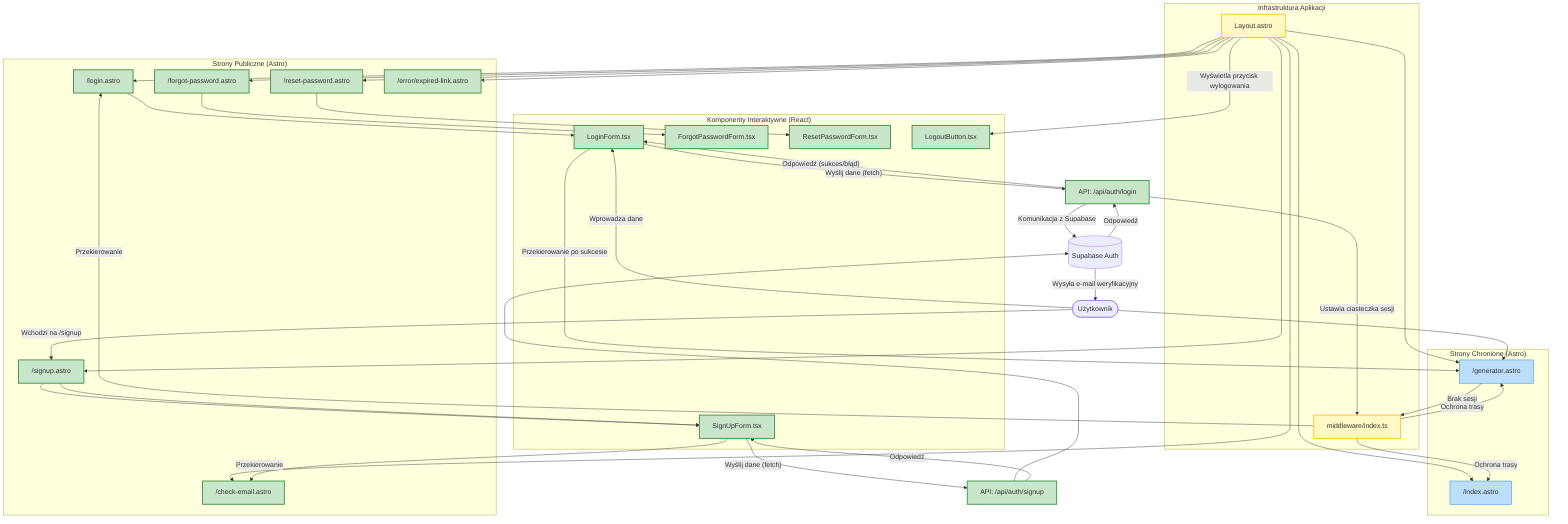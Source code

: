flowchart TD
    classDef new fill:#c8e6c9,stroke:#388e3c,stroke-width:2px;
    classDef modified fill:#fff9c4,stroke:#fbc02d,stroke-width:2px;
    classDef page fill:#bbdefb,stroke:#1976d2;
    classDef component fill:#f8bbd0,stroke:#c2185b;
    classDef layout fill:#e1bee7,stroke:#7b1fa2;
    classDef middleware fill:#b2dfdb,stroke:#00796b;

    subgraph "Strony Publiczne (Astro)"
        direction LR
        P_Login["/login.astro"]:::page
        P_Signup["/signup.astro"]:::page
        P_ForgotPassword["/forgot-password.astro"]:::page
        P_ResetPassword["/reset-password.astro"]:::page
        P_CheckEmail["/check-email.astro"]:::page
        P_Error["/error/expired-link.astro"]:::page
    end

    subgraph "Komponenty Interaktywne (React)"
        direction LR
        C_LoginForm["LoginForm.tsx"]:::component
        C_SignUpForm["SignUpForm.tsx"]:::component
        C_ForgotPasswordForm["ForgotPasswordForm.tsx"]:::component
        C_ResetPasswordForm["ResetPasswordForm.tsx"]:::component
        C_LogoutButton["LogoutButton.tsx"]:::component
    end

    subgraph "Strony Chronione (Astro)"
        P_Generator["/generator.astro"]:::page
        P_Index["/index.astro"]:::page
    end

    subgraph "Infrastruktura Aplikacji"
        L_Layout["Layout.astro"]:::layout
        M_Middleware["middleware/index.ts"]:::middleware
    end

    %% Powiązania Stron z Komponentami
    P_Login --> C_LoginForm
    P_Signup --> C_SignUpForm
    P_ForgotPassword --> C_ForgotPasswordForm
    P_ResetPassword --> C_ResetPasswordForm

    %% Powiązania z Layoutem
    L_Layout --> P_Login
    L_Layout --> P_Signup
    L_Layout --> P_ForgotPassword
    L_Layout --> P_ResetPassword
    L_Layout --> P_CheckEmail
    L_Layout --> P_Error
    L_Layout --> P_Generator
    L_Layout --> P_Index
    L_Layout -- "Wyświetla przycisk wylogowania" --> C_LogoutButton

    %% Przepływ danych i interakcje
    User([Użytkownik]) --> P_Generator
    P_Generator -- "Brak sesji" --> M_Middleware
    M_Middleware -- "Przekierowanie" --> P_Login
    User -- "Wprowadza dane" --> C_LoginForm
    C_LoginForm -- "Wyślij dane (fetch)" --> API_Login["API: /api/auth/login"]
    API_Login -- "Komunikacja z Supabase" --> Supabase[(Supabase Auth)]
    Supabase -- "Odpowiedź" --> API_Login
    API_Login -- "Ustawia ciasteczka sesji" --> M_Middleware
    API_Login -- "Odpowiedź (sukces/błąd)" --> C_LoginForm
    C_LoginForm -- "Przekierowanie po sukcesie" --> P_Generator

    %% Ochrona tras
    M_Middleware -- "Ochrona trasy" --> P_Generator
    M_Middleware -- "Ochrona trasy" --> P_Index

    %% Rejestracja
    User -- "Wchodzi na /signup" --> P_Signup
    P_Signup --> C_SignUpForm
    C_SignUpForm -- "Wyślij dane (fetch)" --> API_Signup["API: /api/auth/signup"]
    API_Signup --> Supabase
    Supabase -- "Wysyła e-mail weryfikacyjny" --> User
    API_Signup -- "Odpowiedź" --> C_SignUpForm
    C_SignUpForm -- "Przekierowanie" --> P_CheckEmail

    %% Klasy stylizujące
    class P_Login,P_Signup,P_ForgotPassword,P_ResetPassword,P_CheckEmail,P_Error,C_LoginForm,C_SignUpForm,C_ForgotPasswordForm,C_ResetPasswordForm,C_LogoutButton,API_Login,API_Signup new
    class L_Layout,M_Middleware modified
